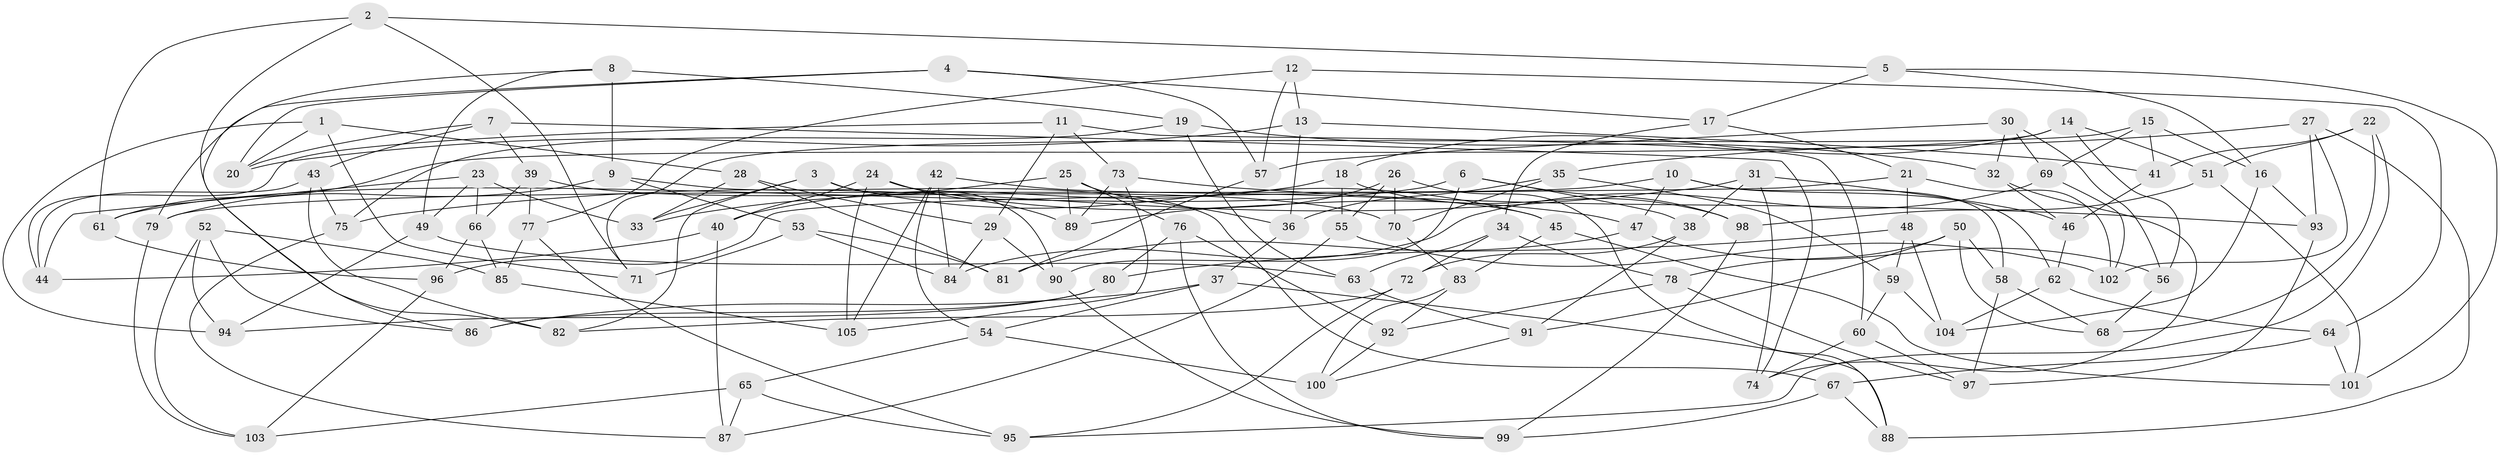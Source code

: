 // Generated by graph-tools (version 1.1) at 2025/11/02/27/25 16:11:47]
// undirected, 105 vertices, 210 edges
graph export_dot {
graph [start="1"]
  node [color=gray90,style=filled];
  1;
  2;
  3;
  4;
  5;
  6;
  7;
  8;
  9;
  10;
  11;
  12;
  13;
  14;
  15;
  16;
  17;
  18;
  19;
  20;
  21;
  22;
  23;
  24;
  25;
  26;
  27;
  28;
  29;
  30;
  31;
  32;
  33;
  34;
  35;
  36;
  37;
  38;
  39;
  40;
  41;
  42;
  43;
  44;
  45;
  46;
  47;
  48;
  49;
  50;
  51;
  52;
  53;
  54;
  55;
  56;
  57;
  58;
  59;
  60;
  61;
  62;
  63;
  64;
  65;
  66;
  67;
  68;
  69;
  70;
  71;
  72;
  73;
  74;
  75;
  76;
  77;
  78;
  79;
  80;
  81;
  82;
  83;
  84;
  85;
  86;
  87;
  88;
  89;
  90;
  91;
  92;
  93;
  94;
  95;
  96;
  97;
  98;
  99;
  100;
  101;
  102;
  103;
  104;
  105;
  1 -- 94;
  1 -- 20;
  1 -- 28;
  1 -- 71;
  2 -- 61;
  2 -- 5;
  2 -- 82;
  2 -- 71;
  3 -- 82;
  3 -- 45;
  3 -- 90;
  3 -- 33;
  4 -- 57;
  4 -- 17;
  4 -- 20;
  4 -- 79;
  5 -- 101;
  5 -- 16;
  5 -- 17;
  6 -- 61;
  6 -- 98;
  6 -- 90;
  6 -- 38;
  7 -- 39;
  7 -- 74;
  7 -- 20;
  7 -- 43;
  8 -- 86;
  8 -- 19;
  8 -- 49;
  8 -- 9;
  9 -- 79;
  9 -- 53;
  9 -- 67;
  10 -- 58;
  10 -- 79;
  10 -- 47;
  10 -- 62;
  11 -- 73;
  11 -- 44;
  11 -- 60;
  11 -- 29;
  12 -- 64;
  12 -- 57;
  12 -- 77;
  12 -- 13;
  13 -- 20;
  13 -- 36;
  13 -- 41;
  14 -- 61;
  14 -- 18;
  14 -- 56;
  14 -- 51;
  15 -- 69;
  15 -- 71;
  15 -- 41;
  15 -- 16;
  16 -- 104;
  16 -- 93;
  17 -- 21;
  17 -- 34;
  18 -- 40;
  18 -- 98;
  18 -- 55;
  19 -- 63;
  19 -- 32;
  19 -- 75;
  21 -- 96;
  21 -- 48;
  21 -- 102;
  22 -- 51;
  22 -- 68;
  22 -- 95;
  22 -- 41;
  23 -- 66;
  23 -- 33;
  23 -- 44;
  23 -- 49;
  24 -- 47;
  24 -- 105;
  24 -- 40;
  24 -- 89;
  25 -- 89;
  25 -- 76;
  25 -- 36;
  25 -- 33;
  26 -- 70;
  26 -- 89;
  26 -- 88;
  26 -- 55;
  27 -- 93;
  27 -- 35;
  27 -- 88;
  27 -- 102;
  28 -- 29;
  28 -- 81;
  28 -- 33;
  29 -- 90;
  29 -- 84;
  30 -- 56;
  30 -- 57;
  30 -- 69;
  30 -- 32;
  31 -- 38;
  31 -- 75;
  31 -- 46;
  31 -- 74;
  32 -- 46;
  32 -- 74;
  34 -- 72;
  34 -- 78;
  34 -- 63;
  35 -- 59;
  35 -- 70;
  35 -- 36;
  36 -- 37;
  37 -- 86;
  37 -- 88;
  37 -- 54;
  38 -- 72;
  38 -- 91;
  39 -- 77;
  39 -- 66;
  39 -- 70;
  40 -- 44;
  40 -- 87;
  41 -- 46;
  42 -- 84;
  42 -- 54;
  42 -- 105;
  42 -- 45;
  43 -- 82;
  43 -- 44;
  43 -- 75;
  45 -- 83;
  45 -- 101;
  46 -- 62;
  47 -- 56;
  47 -- 81;
  48 -- 59;
  48 -- 80;
  48 -- 104;
  49 -- 63;
  49 -- 94;
  50 -- 58;
  50 -- 91;
  50 -- 68;
  50 -- 78;
  51 -- 101;
  51 -- 98;
  52 -- 86;
  52 -- 85;
  52 -- 103;
  52 -- 94;
  53 -- 84;
  53 -- 71;
  53 -- 81;
  54 -- 65;
  54 -- 100;
  55 -- 102;
  55 -- 87;
  56 -- 68;
  57 -- 81;
  58 -- 97;
  58 -- 68;
  59 -- 104;
  59 -- 60;
  60 -- 74;
  60 -- 97;
  61 -- 96;
  62 -- 64;
  62 -- 104;
  63 -- 91;
  64 -- 67;
  64 -- 101;
  65 -- 103;
  65 -- 95;
  65 -- 87;
  66 -- 85;
  66 -- 96;
  67 -- 88;
  67 -- 99;
  69 -- 102;
  69 -- 84;
  70 -- 83;
  72 -- 95;
  72 -- 82;
  73 -- 105;
  73 -- 93;
  73 -- 89;
  75 -- 87;
  76 -- 99;
  76 -- 80;
  76 -- 92;
  77 -- 85;
  77 -- 95;
  78 -- 92;
  78 -- 97;
  79 -- 103;
  80 -- 94;
  80 -- 86;
  83 -- 100;
  83 -- 92;
  85 -- 105;
  90 -- 99;
  91 -- 100;
  92 -- 100;
  93 -- 97;
  96 -- 103;
  98 -- 99;
}
